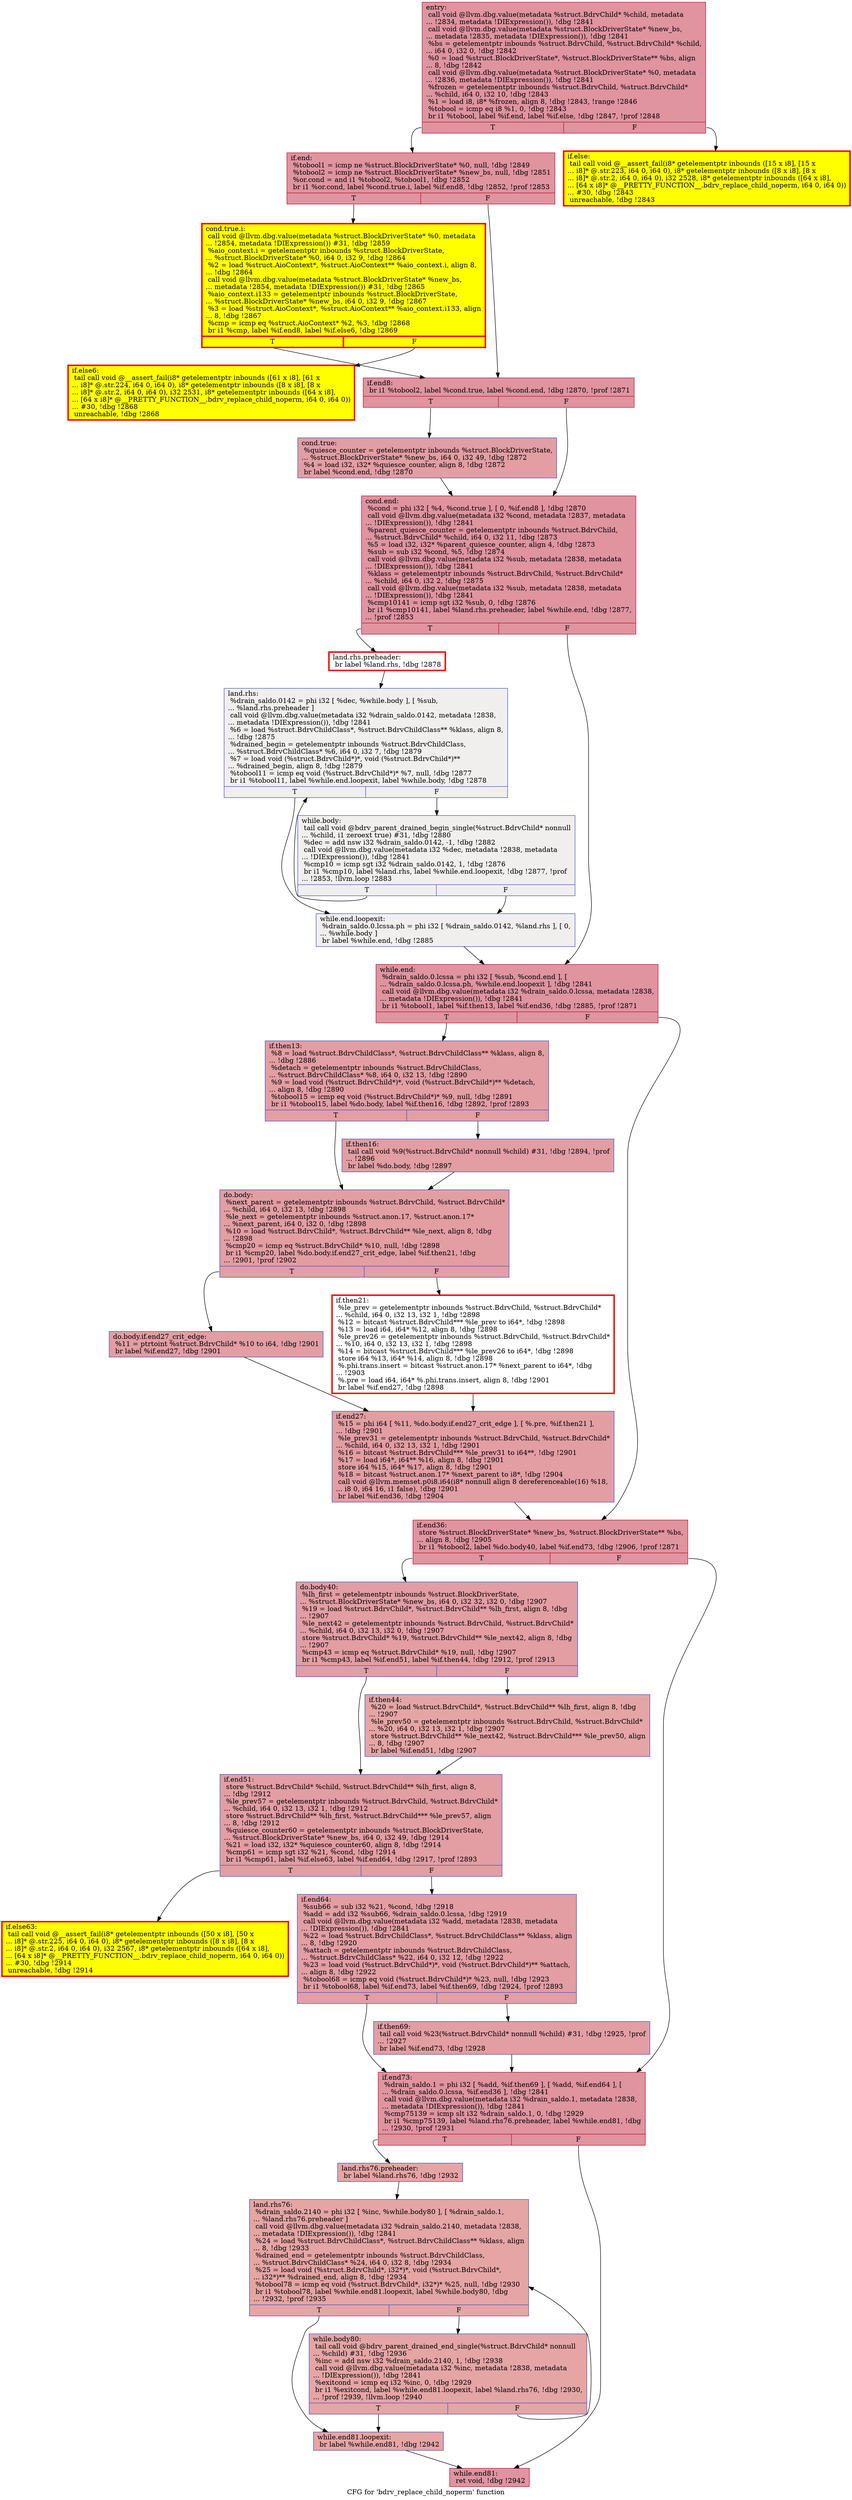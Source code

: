 digraph "CFG for 'bdrv_replace_child_noperm' function" {
	label="CFG for 'bdrv_replace_child_noperm' function";

	Node0x55906e94dfe0 [shape=record,color="#b70d28ff", style=filled, fillcolor="#b70d2870",label="{entry:\l  call void @llvm.dbg.value(metadata %struct.BdrvChild* %child, metadata\l... !2834, metadata !DIExpression()), !dbg !2841\l  call void @llvm.dbg.value(metadata %struct.BlockDriverState* %new_bs,\l... metadata !2835, metadata !DIExpression()), !dbg !2841\l  %bs = getelementptr inbounds %struct.BdrvChild, %struct.BdrvChild* %child,\l... i64 0, i32 0, !dbg !2842\l  %0 = load %struct.BlockDriverState*, %struct.BlockDriverState** %bs, align\l... 8, !dbg !2842\l  call void @llvm.dbg.value(metadata %struct.BlockDriverState* %0, metadata\l... !2836, metadata !DIExpression()), !dbg !2841\l  %frozen = getelementptr inbounds %struct.BdrvChild, %struct.BdrvChild*\l... %child, i64 0, i32 10, !dbg !2843\l  %1 = load i8, i8* %frozen, align 8, !dbg !2843, !range !2846\l  %tobool = icmp eq i8 %1, 0, !dbg !2843\l  br i1 %tobool, label %if.end, label %if.else, !dbg !2847, !prof !2848\l|{<s0>T|<s1>F}}"];
	Node0x55906e94dfe0:s0 -> Node0x55906e95e340;
	Node0x55906e94dfe0:s1 -> Node0x55906e95e390;
	Node0x55906e95e390 [shape=record,penwidth=3.0, style="filled", color="red", fillcolor="yellow",label="{if.else:                                          \l  tail call void @__assert_fail(i8* getelementptr inbounds ([15 x i8], [15 x\l... i8]* @.str.223, i64 0, i64 0), i8* getelementptr inbounds ([8 x i8], [8 x\l... i8]* @.str.2, i64 0, i64 0), i32 2528, i8* getelementptr inbounds ([64 x i8],\l... [64 x i8]* @__PRETTY_FUNCTION__.bdrv_replace_child_noperm, i64 0, i64 0))\l... #30, !dbg !2843\l  unreachable, !dbg !2843\l}"];
	Node0x55906e95e340 [shape=record,color="#b70d28ff", style=filled, fillcolor="#b70d2870",label="{if.end:                                           \l  %tobool1 = icmp ne %struct.BlockDriverState* %0, null, !dbg !2849\l  %tobool2 = icmp ne %struct.BlockDriverState* %new_bs, null, !dbg !2851\l  %or.cond = and i1 %tobool2, %tobool1, !dbg !2852\l  br i1 %or.cond, label %cond.true.i, label %if.end8, !dbg !2852, !prof !2853\l|{<s0>T|<s1>F}}"];
	Node0x55906e95e340:s0 -> Node0x55906e94d030;
	Node0x55906e95e340:s1 -> Node0x55906e95efc0;
	Node0x55906e94d030 [shape=record,penwidth=3.0, style="filled", color="red", fillcolor="yellow",label="{cond.true.i:                                      \l  call void @llvm.dbg.value(metadata %struct.BlockDriverState* %0, metadata\l... !2854, metadata !DIExpression()) #31, !dbg !2859\l  %aio_context.i = getelementptr inbounds %struct.BlockDriverState,\l... %struct.BlockDriverState* %0, i64 0, i32 9, !dbg !2864\l  %2 = load %struct.AioContext*, %struct.AioContext** %aio_context.i, align 8,\l... !dbg !2864\l  call void @llvm.dbg.value(metadata %struct.BlockDriverState* %new_bs,\l... metadata !2854, metadata !DIExpression()) #31, !dbg !2865\l  %aio_context.i133 = getelementptr inbounds %struct.BlockDriverState,\l... %struct.BlockDriverState* %new_bs, i64 0, i32 9, !dbg !2867\l  %3 = load %struct.AioContext*, %struct.AioContext** %aio_context.i133, align\l... 8, !dbg !2867\l  %cmp = icmp eq %struct.AioContext* %2, %3, !dbg !2868\l  br i1 %cmp, label %if.end8, label %if.else6, !dbg !2869\l|{<s0>T|<s1>F}}"];
	Node0x55906e94d030:s0 -> Node0x55906e95efc0;
	Node0x55906e94d030:s1 -> Node0x55906e95f720;
	Node0x55906e95f720 [shape=record,penwidth=3.0, style="filled", color="red", fillcolor="yellow",label="{if.else6:                                         \l  tail call void @__assert_fail(i8* getelementptr inbounds ([61 x i8], [61 x\l... i8]* @.str.224, i64 0, i64 0), i8* getelementptr inbounds ([8 x i8], [8 x\l... i8]* @.str.2, i64 0, i64 0), i32 2531, i8* getelementptr inbounds ([64 x i8],\l... [64 x i8]* @__PRETTY_FUNCTION__.bdrv_replace_child_noperm, i64 0, i64 0))\l... #30, !dbg !2868\l  unreachable, !dbg !2868\l}"];
	Node0x55906e95efc0 [shape=record,color="#b70d28ff", style=filled, fillcolor="#b70d2870",label="{if.end8:                                          \l  br i1 %tobool2, label %cond.true, label %cond.end, !dbg !2870, !prof !2871\l|{<s0>T|<s1>F}}"];
	Node0x55906e95efc0:s0 -> Node0x55906e95fff0;
	Node0x55906e95efc0:s1 -> Node0x55906e960410;
	Node0x55906e95fff0 [shape=record,color="#3d50c3ff", style=filled, fillcolor="#be242e70",label="{cond.true:                                        \l  %quiesce_counter = getelementptr inbounds %struct.BlockDriverState,\l... %struct.BlockDriverState* %new_bs, i64 0, i32 49, !dbg !2872\l  %4 = load i32, i32* %quiesce_counter, align 8, !dbg !2872\l  br label %cond.end, !dbg !2870\l}"];
	Node0x55906e95fff0 -> Node0x55906e960410;
	Node0x55906e960410 [shape=record,color="#b70d28ff", style=filled, fillcolor="#b70d2870",label="{cond.end:                                         \l  %cond = phi i32 [ %4, %cond.true ], [ 0, %if.end8 ], !dbg !2870\l  call void @llvm.dbg.value(metadata i32 %cond, metadata !2837, metadata\l... !DIExpression()), !dbg !2841\l  %parent_quiesce_counter = getelementptr inbounds %struct.BdrvChild,\l... %struct.BdrvChild* %child, i64 0, i32 11, !dbg !2873\l  %5 = load i32, i32* %parent_quiesce_counter, align 4, !dbg !2873\l  %sub = sub i32 %cond, %5, !dbg !2874\l  call void @llvm.dbg.value(metadata i32 %sub, metadata !2838, metadata\l... !DIExpression()), !dbg !2841\l  %klass = getelementptr inbounds %struct.BdrvChild, %struct.BdrvChild*\l... %child, i64 0, i32 2, !dbg !2875\l  call void @llvm.dbg.value(metadata i32 %sub, metadata !2838, metadata\l... !DIExpression()), !dbg !2841\l  %cmp10141 = icmp sgt i32 %sub, 0, !dbg !2876\l  br i1 %cmp10141, label %land.rhs.preheader, label %while.end, !dbg !2877,\l... !prof !2853\l|{<s0>T|<s1>F}}"];
	Node0x55906e960410:s0 -> Node0x55906e532f10;
	Node0x55906e960410:s1 -> Node0x55906e9610c0;
	Node0x55906e532f10 [shape=record,penwidth=3.0, color="red",label="{land.rhs.preheader:                               \l  br label %land.rhs, !dbg !2878\l}"];
	Node0x55906e532f10 -> Node0x55906e9611f0;
	Node0x55906e9611f0 [shape=record,color="#3d50c3ff", style=filled, fillcolor="#e0dbd870",label="{land.rhs:                                         \l  %drain_saldo.0142 = phi i32 [ %dec, %while.body ], [ %sub,\l... %land.rhs.preheader ]\l  call void @llvm.dbg.value(metadata i32 %drain_saldo.0142, metadata !2838,\l... metadata !DIExpression()), !dbg !2841\l  %6 = load %struct.BdrvChildClass*, %struct.BdrvChildClass** %klass, align 8,\l... !dbg !2875\l  %drained_begin = getelementptr inbounds %struct.BdrvChildClass,\l... %struct.BdrvChildClass* %6, i64 0, i32 7, !dbg !2879\l  %7 = load void (%struct.BdrvChild*)*, void (%struct.BdrvChild*)**\l... %drained_begin, align 8, !dbg !2879\l  %tobool11 = icmp eq void (%struct.BdrvChild*)* %7, null, !dbg !2877\l  br i1 %tobool11, label %while.end.loopexit, label %while.body, !dbg !2878\l|{<s0>T|<s1>F}}"];
	Node0x55906e9611f0:s0 -> Node0x55906eae3de0;
	Node0x55906e9611f0:s1 -> Node0x55906e961b30;
	Node0x55906e961b30 [shape=record,color="#3d50c3ff", style=filled, fillcolor="#e0dbd870",label="{while.body:                                       \l  tail call void @bdrv_parent_drained_begin_single(%struct.BdrvChild* nonnull\l... %child, i1 zeroext true) #31, !dbg !2880\l  %dec = add nsw i32 %drain_saldo.0142, -1, !dbg !2882\l  call void @llvm.dbg.value(metadata i32 %dec, metadata !2838, metadata\l... !DIExpression()), !dbg !2841\l  %cmp10 = icmp sgt i32 %drain_saldo.0142, 1, !dbg !2876\l  br i1 %cmp10, label %land.rhs, label %while.end.loopexit, !dbg !2877, !prof\l... !2853, !llvm.loop !2883\l|{<s0>T|<s1>F}}"];
	Node0x55906e961b30:s0 -> Node0x55906e9611f0;
	Node0x55906e961b30:s1 -> Node0x55906eae3de0;
	Node0x55906eae3de0 [shape=record,color="#3d50c3ff", style=filled, fillcolor="#e0dbd870",label="{while.end.loopexit:                               \l  %drain_saldo.0.lcssa.ph = phi i32 [ %drain_saldo.0142, %land.rhs ], [ 0,\l... %while.body ]\l  br label %while.end, !dbg !2885\l}"];
	Node0x55906eae3de0 -> Node0x55906e9610c0;
	Node0x55906e9610c0 [shape=record,color="#b70d28ff", style=filled, fillcolor="#b70d2870",label="{while.end:                                        \l  %drain_saldo.0.lcssa = phi i32 [ %sub, %cond.end ], [\l... %drain_saldo.0.lcssa.ph, %while.end.loopexit ], !dbg !2841\l  call void @llvm.dbg.value(metadata i32 %drain_saldo.0.lcssa, metadata !2838,\l... metadata !DIExpression()), !dbg !2841\l  br i1 %tobool1, label %if.then13, label %if.end36, !dbg !2885, !prof !2871\l|{<s0>T|<s1>F}}"];
	Node0x55906e9610c0:s0 -> Node0x55906e962980;
	Node0x55906e9610c0:s1 -> Node0x55906e9629d0;
	Node0x55906e962980 [shape=record,color="#3d50c3ff", style=filled, fillcolor="#be242e70",label="{if.then13:                                        \l  %8 = load %struct.BdrvChildClass*, %struct.BdrvChildClass** %klass, align 8,\l... !dbg !2886\l  %detach = getelementptr inbounds %struct.BdrvChildClass,\l... %struct.BdrvChildClass* %8, i64 0, i32 13, !dbg !2890\l  %9 = load void (%struct.BdrvChild*)*, void (%struct.BdrvChild*)** %detach,\l... align 8, !dbg !2890\l  %tobool15 = icmp eq void (%struct.BdrvChild*)* %9, null, !dbg !2891\l  br i1 %tobool15, label %do.body, label %if.then16, !dbg !2892, !prof !2893\l|{<s0>T|<s1>F}}"];
	Node0x55906e962980:s0 -> Node0x55906e9637c0;
	Node0x55906e962980:s1 -> Node0x55906e962c70;
	Node0x55906e962c70 [shape=record,color="#3d50c3ff", style=filled, fillcolor="#be242e70",label="{if.then16:                                        \l  tail call void %9(%struct.BdrvChild* nonnull %child) #31, !dbg !2894, !prof\l... !2896\l  br label %do.body, !dbg !2897\l}"];
	Node0x55906e962c70 -> Node0x55906e9637c0;
	Node0x55906e9637c0 [shape=record,color="#3d50c3ff", style=filled, fillcolor="#be242e70",label="{do.body:                                          \l  %next_parent = getelementptr inbounds %struct.BdrvChild, %struct.BdrvChild*\l... %child, i64 0, i32 13, !dbg !2898\l  %le_next = getelementptr inbounds %struct.anon.17, %struct.anon.17*\l... %next_parent, i64 0, i32 0, !dbg !2898\l  %10 = load %struct.BdrvChild*, %struct.BdrvChild** %le_next, align 8, !dbg\l... !2898\l  %cmp20 = icmp eq %struct.BdrvChild* %10, null, !dbg !2898\l  br i1 %cmp20, label %do.body.if.end27_crit_edge, label %if.then21, !dbg\l... !2901, !prof !2902\l|{<s0>T|<s1>F}}"];
	Node0x55906e9637c0:s0 -> Node0x55906e8288a0;
	Node0x55906e9637c0:s1 -> Node0x55906e963950;
	Node0x55906e8288a0 [shape=record,color="#3d50c3ff", style=filled, fillcolor="#be242e70",label="{do.body.if.end27_crit_edge:                       \l  %11 = ptrtoint %struct.BdrvChild* %10 to i64, !dbg !2901\l  br label %if.end27, !dbg !2901\l}"];
	Node0x55906e8288a0 -> Node0x55906e9639c0;
	Node0x55906e963950 [shape=record,penwidth=3.0, color="red",label="{if.then21:                                        \l  %le_prev = getelementptr inbounds %struct.BdrvChild, %struct.BdrvChild*\l... %child, i64 0, i32 13, i32 1, !dbg !2898\l  %12 = bitcast %struct.BdrvChild*** %le_prev to i64*, !dbg !2898\l  %13 = load i64, i64* %12, align 8, !dbg !2898\l  %le_prev26 = getelementptr inbounds %struct.BdrvChild, %struct.BdrvChild*\l... %10, i64 0, i32 13, i32 1, !dbg !2898\l  %14 = bitcast %struct.BdrvChild*** %le_prev26 to i64*, !dbg !2898\l  store i64 %13, i64* %14, align 8, !dbg !2898\l  %.phi.trans.insert = bitcast %struct.anon.17* %next_parent to i64*, !dbg\l... !2903\l  %.pre = load i64, i64* %.phi.trans.insert, align 8, !dbg !2901\l  br label %if.end27, !dbg !2898\l}"];
	Node0x55906e963950 -> Node0x55906e9639c0;
	Node0x55906e9639c0 [shape=record,color="#3d50c3ff", style=filled, fillcolor="#be242e70",label="{if.end27:                                         \l  %15 = phi i64 [ %11, %do.body.if.end27_crit_edge ], [ %.pre, %if.then21 ],\l... !dbg !2901\l  %le_prev31 = getelementptr inbounds %struct.BdrvChild, %struct.BdrvChild*\l... %child, i64 0, i32 13, i32 1, !dbg !2901\l  %16 = bitcast %struct.BdrvChild*** %le_prev31 to i64**, !dbg !2901\l  %17 = load i64*, i64** %16, align 8, !dbg !2901\l  store i64 %15, i64* %17, align 8, !dbg !2901\l  %18 = bitcast %struct.anon.17* %next_parent to i8*, !dbg !2904\l  call void @llvm.memset.p0i8.i64(i8* nonnull align 8 dereferenceable(16) %18,\l... i8 0, i64 16, i1 false), !dbg !2901\l  br label %if.end36, !dbg !2904\l}"];
	Node0x55906e9639c0 -> Node0x55906e9629d0;
	Node0x55906e9629d0 [shape=record,color="#b70d28ff", style=filled, fillcolor="#b70d2870",label="{if.end36:                                         \l  store %struct.BlockDriverState* %new_bs, %struct.BlockDriverState** %bs,\l... align 8, !dbg !2905\l  br i1 %tobool2, label %do.body40, label %if.end73, !dbg !2906, !prof !2871\l|{<s0>T|<s1>F}}"];
	Node0x55906e9629d0:s0 -> Node0x55906e965ce0;
	Node0x55906e9629d0:s1 -> Node0x55906e9658f0;
	Node0x55906e965ce0 [shape=record,color="#3d50c3ff", style=filled, fillcolor="#be242e70",label="{do.body40:                                        \l  %lh_first = getelementptr inbounds %struct.BlockDriverState,\l... %struct.BlockDriverState* %new_bs, i64 0, i32 32, i32 0, !dbg !2907\l  %19 = load %struct.BdrvChild*, %struct.BdrvChild** %lh_first, align 8, !dbg\l... !2907\l  %le_next42 = getelementptr inbounds %struct.BdrvChild, %struct.BdrvChild*\l... %child, i64 0, i32 13, i32 0, !dbg !2907\l  store %struct.BdrvChild* %19, %struct.BdrvChild** %le_next42, align 8, !dbg\l... !2907\l  %cmp43 = icmp eq %struct.BdrvChild* %19, null, !dbg !2907\l  br i1 %cmp43, label %if.end51, label %if.then44, !dbg !2912, !prof !2913\l|{<s0>T|<s1>F}}"];
	Node0x55906e965ce0:s0 -> Node0x55906e965ef0;
	Node0x55906e965ce0:s1 -> Node0x55906e965ea0;
	Node0x55906e965ea0 [shape=record,color="#3d50c3ff", style=filled, fillcolor="#c5333470",label="{if.then44:                                        \l  %20 = load %struct.BdrvChild*, %struct.BdrvChild** %lh_first, align 8, !dbg\l... !2907\l  %le_prev50 = getelementptr inbounds %struct.BdrvChild, %struct.BdrvChild*\l... %20, i64 0, i32 13, i32 1, !dbg !2907\l  store %struct.BdrvChild** %le_next42, %struct.BdrvChild*** %le_prev50, align\l... 8, !dbg !2907\l  br label %if.end51, !dbg !2907\l}"];
	Node0x55906e965ea0 -> Node0x55906e965ef0;
	Node0x55906e965ef0 [shape=record,color="#3d50c3ff", style=filled, fillcolor="#be242e70",label="{if.end51:                                         \l  store %struct.BdrvChild* %child, %struct.BdrvChild** %lh_first, align 8,\l... !dbg !2912\l  %le_prev57 = getelementptr inbounds %struct.BdrvChild, %struct.BdrvChild*\l... %child, i64 0, i32 13, i32 1, !dbg !2912\l  store %struct.BdrvChild** %lh_first, %struct.BdrvChild*** %le_prev57, align\l... 8, !dbg !2912\l  %quiesce_counter60 = getelementptr inbounds %struct.BlockDriverState,\l... %struct.BlockDriverState* %new_bs, i64 0, i32 49, !dbg !2914\l  %21 = load i32, i32* %quiesce_counter60, align 8, !dbg !2914\l  %cmp61 = icmp sgt i32 %21, %cond, !dbg !2914\l  br i1 %cmp61, label %if.else63, label %if.end64, !dbg !2917, !prof !2893\l|{<s0>T|<s1>F}}"];
	Node0x55906e965ef0:s0 -> Node0x55906e968100;
	Node0x55906e965ef0:s1 -> Node0x55906e9680b0;
	Node0x55906e968100 [shape=record,penwidth=3.0, style="filled", color="red", fillcolor="yellow",label="{if.else63:                                        \l  tail call void @__assert_fail(i8* getelementptr inbounds ([50 x i8], [50 x\l... i8]* @.str.225, i64 0, i64 0), i8* getelementptr inbounds ([8 x i8], [8 x\l... i8]* @.str.2, i64 0, i64 0), i32 2567, i8* getelementptr inbounds ([64 x i8],\l... [64 x i8]* @__PRETTY_FUNCTION__.bdrv_replace_child_noperm, i64 0, i64 0))\l... #30, !dbg !2914\l  unreachable, !dbg !2914\l}"];
	Node0x55906e9680b0 [shape=record,color="#3d50c3ff", style=filled, fillcolor="#be242e70",label="{if.end64:                                         \l  %sub66 = sub i32 %21, %cond, !dbg !2918\l  %add = add i32 %sub66, %drain_saldo.0.lcssa, !dbg !2919\l  call void @llvm.dbg.value(metadata i32 %add, metadata !2838, metadata\l... !DIExpression()), !dbg !2841\l  %22 = load %struct.BdrvChildClass*, %struct.BdrvChildClass** %klass, align\l... 8, !dbg !2920\l  %attach = getelementptr inbounds %struct.BdrvChildClass,\l... %struct.BdrvChildClass* %22, i64 0, i32 12, !dbg !2922\l  %23 = load void (%struct.BdrvChild*)*, void (%struct.BdrvChild*)** %attach,\l... align 8, !dbg !2922\l  %tobool68 = icmp eq void (%struct.BdrvChild*)* %23, null, !dbg !2923\l  br i1 %tobool68, label %if.end73, label %if.then69, !dbg !2924, !prof !2893\l|{<s0>T|<s1>F}}"];
	Node0x55906e9680b0:s0 -> Node0x55906e9658f0;
	Node0x55906e9680b0:s1 -> Node0x55906e968910;
	Node0x55906e968910 [shape=record,color="#3d50c3ff", style=filled, fillcolor="#be242e70",label="{if.then69:                                        \l  tail call void %23(%struct.BdrvChild* nonnull %child) #31, !dbg !2925, !prof\l... !2927\l  br label %if.end73, !dbg !2928\l}"];
	Node0x55906e968910 -> Node0x55906e9658f0;
	Node0x55906e9658f0 [shape=record,color="#b70d28ff", style=filled, fillcolor="#b70d2870",label="{if.end73:                                         \l  %drain_saldo.1 = phi i32 [ %add, %if.then69 ], [ %add, %if.end64 ], [\l... %drain_saldo.0.lcssa, %if.end36 ], !dbg !2841\l  call void @llvm.dbg.value(metadata i32 %drain_saldo.1, metadata !2838,\l... metadata !DIExpression()), !dbg !2841\l  %cmp75139 = icmp slt i32 %drain_saldo.1, 0, !dbg !2929\l  br i1 %cmp75139, label %land.rhs76.preheader, label %while.end81, !dbg\l... !2930, !prof !2931\l|{<s0>T|<s1>F}}"];
	Node0x55906e9658f0:s0 -> Node0x55906eb4b8b0;
	Node0x55906e9658f0:s1 -> Node0x55906e969e40;
	Node0x55906eb4b8b0 [shape=record,color="#3d50c3ff", style=filled, fillcolor="#c5333470",label="{land.rhs76.preheader:                             \l  br label %land.rhs76, !dbg !2932\l}"];
	Node0x55906eb4b8b0 -> Node0x55906e969f70;
	Node0x55906e969f70 [shape=record,color="#3d50c3ff", style=filled, fillcolor="#c5333470",label="{land.rhs76:                                       \l  %drain_saldo.2140 = phi i32 [ %inc, %while.body80 ], [ %drain_saldo.1,\l... %land.rhs76.preheader ]\l  call void @llvm.dbg.value(metadata i32 %drain_saldo.2140, metadata !2838,\l... metadata !DIExpression()), !dbg !2841\l  %24 = load %struct.BdrvChildClass*, %struct.BdrvChildClass** %klass, align\l... 8, !dbg !2933\l  %drained_end = getelementptr inbounds %struct.BdrvChildClass,\l... %struct.BdrvChildClass* %24, i64 0, i32 8, !dbg !2934\l  %25 = load void (%struct.BdrvChild*, i32*)*, void (%struct.BdrvChild*,\l... i32*)** %drained_end, align 8, !dbg !2934\l  %tobool78 = icmp eq void (%struct.BdrvChild*, i32*)* %25, null, !dbg !2930\l  br i1 %tobool78, label %while.end81.loopexit, label %while.body80, !dbg\l... !2932, !prof !2935\l|{<s0>T|<s1>F}}"];
	Node0x55906e969f70:s0 -> Node0x55906ebac320;
	Node0x55906e969f70:s1 -> Node0x55906e96a820;
	Node0x55906e96a820 [shape=record,color="#3d50c3ff", style=filled, fillcolor="#c5333470",label="{while.body80:                                     \l  tail call void @bdrv_parent_drained_end_single(%struct.BdrvChild* nonnull\l... %child) #31, !dbg !2936\l  %inc = add nsw i32 %drain_saldo.2140, 1, !dbg !2938\l  call void @llvm.dbg.value(metadata i32 %inc, metadata !2838, metadata\l... !DIExpression()), !dbg !2841\l  %exitcond = icmp eq i32 %inc, 0, !dbg !2929\l  br i1 %exitcond, label %while.end81.loopexit, label %land.rhs76, !dbg !2930,\l... !prof !2939, !llvm.loop !2940\l|{<s0>T|<s1>F}}"];
	Node0x55906e96a820:s0 -> Node0x55906ebac320;
	Node0x55906e96a820:s1 -> Node0x55906e969f70;
	Node0x55906ebac320 [shape=record,color="#3d50c3ff", style=filled, fillcolor="#c5333470",label="{while.end81.loopexit:                             \l  br label %while.end81, !dbg !2942\l}"];
	Node0x55906ebac320 -> Node0x55906e969e40;
	Node0x55906e969e40 [shape=record,color="#b70d28ff", style=filled, fillcolor="#b70d2870",label="{while.end81:                                      \l  ret void, !dbg !2942\l}"];
}
